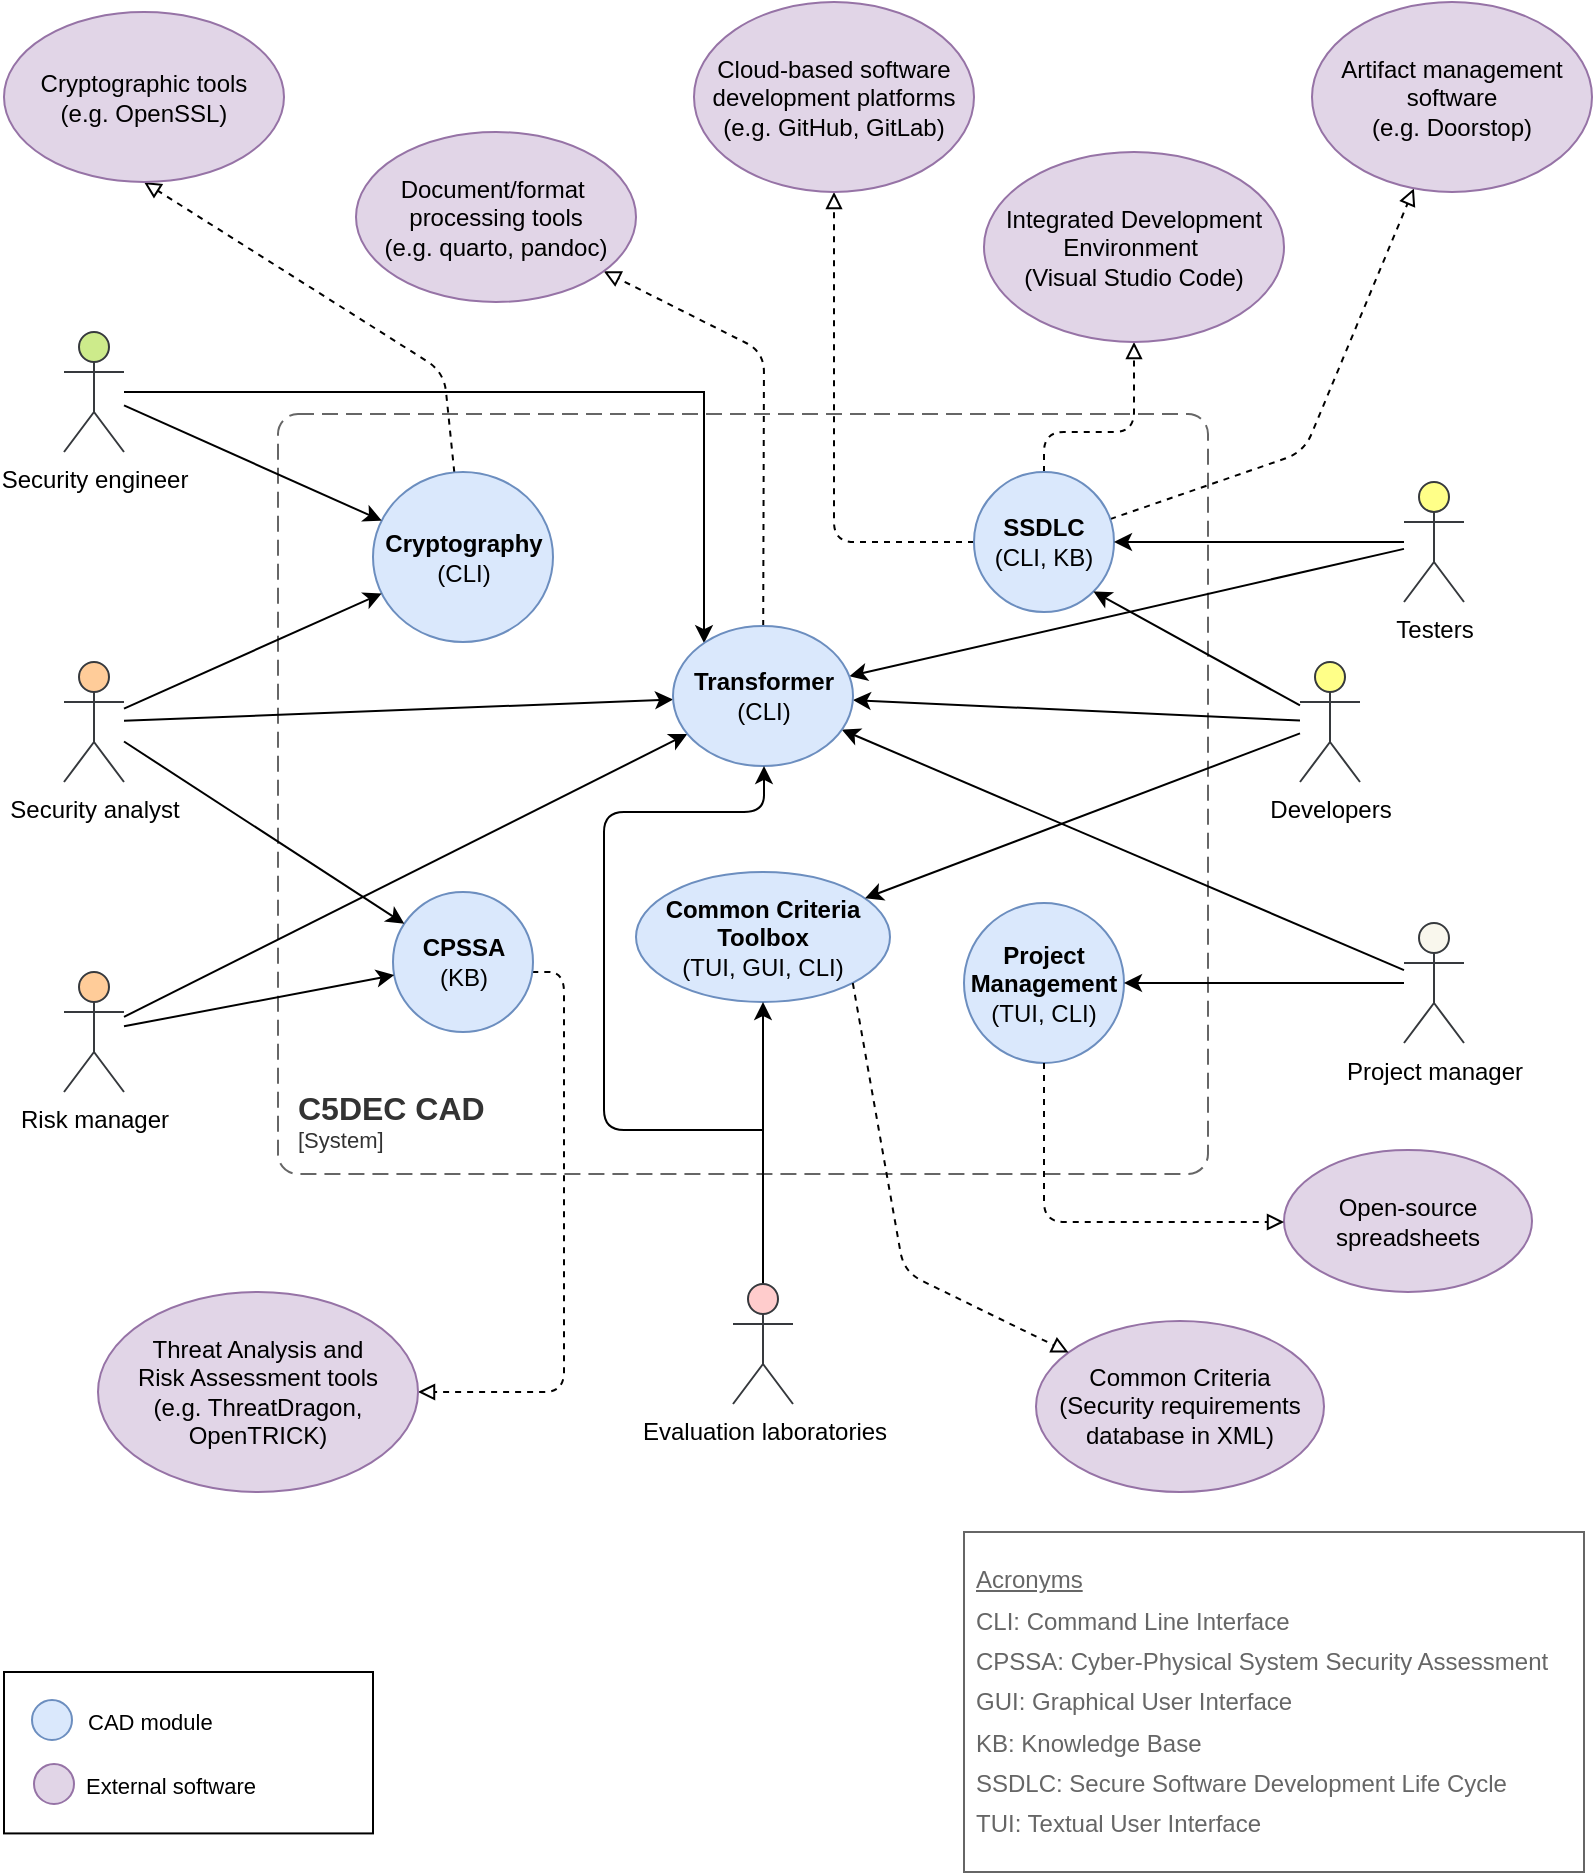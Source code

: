 <mxfile version="26.2.15">
  <diagram id="ytGwrhohGWw4CPeeJFjh" name="Page-1">
    <mxGraphModel dx="1426" dy="859" grid="1" gridSize="10" guides="1" tooltips="1" connect="1" arrows="1" fold="1" page="1" pageScale="1" pageWidth="827" pageHeight="1169" background="#ffffff" math="0" shadow="0">
      <root>
        <mxCell id="0" />
        <mxCell id="1" parent="0" />
        <object placeholders="1" c4Name="C5DEC CAD" c4Type="SystemScopeBoundary" c4Application="System" label="&lt;font style=&quot;font-size: 16px&quot;&gt;&lt;b&gt;&lt;div style=&quot;text-align: left&quot;&gt;%c4Name%&lt;/div&gt;&lt;/b&gt;&lt;/font&gt;&lt;div style=&quot;text-align: left&quot;&gt;[%c4Application%]&lt;/div&gt;" id="17">
          <mxCell style="rounded=1;fontSize=11;whiteSpace=wrap;html=1;dashed=1;arcSize=20;fillColor=none;strokeColor=#666666;fontColor=#333333;labelBackgroundColor=none;align=left;verticalAlign=bottom;labelBorderColor=none;spacingTop=0;spacing=10;dashPattern=8 4;metaEdit=1;rotatable=0;perimeter=rectanglePerimeter;noLabel=0;labelPadding=0;allowArrows=0;connectable=0;expand=0;recursiveResize=0;editable=1;pointerEvents=0;absoluteArcSize=1;points=[[0.25,0,0],[0.5,0,0],[0.75,0,0],[1,0.25,0],[1,0.5,0],[1,0.75,0],[0.75,1,0],[0.5,1,0],[0.25,1,0],[0,0.75,0],[0,0.5,0],[0,0.25,0]];" parent="1" vertex="1">
            <mxGeometry x="157" y="231" width="465" height="380" as="geometry" />
          </mxCell>
        </object>
        <mxCell id="20" value="&lt;b&gt;Project&lt;/b&gt;&lt;div&gt;&lt;b&gt;Management&lt;/b&gt;&lt;/div&gt;&lt;div&gt;(TUI, CLI)&lt;/div&gt;" style="ellipse;whiteSpace=wrap;html=1;fillColor=#dae8fc;strokeColor=#6c8ebf;sketch=0;shadow=0;aspect=fixed;" parent="1" vertex="1">
          <mxGeometry x="500" y="475.5" width="80" height="80" as="geometry" />
        </mxCell>
        <mxCell id="56" value="" style="html=1;rounded=1;dashed=1;strokeColor=default;align=center;verticalAlign=middle;fontFamily=Helvetica;fontSize=11;fontColor=default;labelBackgroundColor=default;endArrow=block;endFill=0;edgeStyle=orthogonalEdgeStyle;" parent="1" source="24" target="55" edge="1">
          <mxGeometry relative="1" as="geometry">
            <Array as="points">
              <mxPoint x="435" y="295" />
            </Array>
          </mxGeometry>
        </mxCell>
        <mxCell id="66" style="shape=connector;rounded=1;html=1;dashed=1;strokeColor=default;align=center;verticalAlign=middle;fontFamily=Helvetica;fontSize=11;fontColor=default;labelBackgroundColor=default;endArrow=block;endFill=0;" parent="1" source="24" target="57" edge="1">
          <mxGeometry relative="1" as="geometry">
            <Array as="points">
              <mxPoint x="670" y="250" />
            </Array>
          </mxGeometry>
        </mxCell>
        <mxCell id="68" style="edgeStyle=orthogonalEdgeStyle;shape=connector;rounded=1;html=1;dashed=1;strokeColor=default;align=center;verticalAlign=middle;fontFamily=Helvetica;fontSize=11;fontColor=default;labelBackgroundColor=default;endArrow=block;endFill=0;" parent="1" source="24" target="67" edge="1">
          <mxGeometry relative="1" as="geometry">
            <Array as="points">
              <mxPoint x="540" y="240" />
              <mxPoint x="585" y="240" />
            </Array>
          </mxGeometry>
        </mxCell>
        <mxCell id="24" value="&lt;b&gt;SSDLC&lt;/b&gt;&lt;div&gt;(CLI, KB)&lt;/div&gt;" style="ellipse;whiteSpace=wrap;html=1;fillColor=#dae8fc;strokeColor=#6c8ebf;sketch=0;shadow=0;aspect=fixed;" parent="1" vertex="1">
          <mxGeometry x="505" y="260" width="70" height="70" as="geometry" />
        </mxCell>
        <mxCell id="36" value="&lt;b&gt;Common Criteria&lt;/b&gt;&lt;div&gt;&lt;b&gt;Toolbox&lt;/b&gt;&lt;/div&gt;&lt;div&gt;(TUI, GUI, CLI)&lt;/div&gt;" style="ellipse;whiteSpace=wrap;html=1;fillColor=#dae8fc;strokeColor=#6c8ebf;sketch=0;shadow=0;" parent="1" vertex="1">
          <mxGeometry x="336" y="460" width="127" height="65" as="geometry" />
        </mxCell>
        <mxCell id="65" style="edgeStyle=orthogonalEdgeStyle;html=1;dashed=1;endArrow=block;endFill=0;" parent="1" source="40" target="58" edge="1">
          <mxGeometry relative="1" as="geometry">
            <Array as="points">
              <mxPoint x="300" y="510" />
              <mxPoint x="300" y="720" />
            </Array>
          </mxGeometry>
        </mxCell>
        <mxCell id="40" value="&lt;b&gt;CPSSA&lt;/b&gt;&lt;div&gt;(KB)&lt;/div&gt;" style="ellipse;whiteSpace=wrap;html=1;fillColor=#dae8fc;strokeColor=#6c8ebf;sketch=0;shadow=0;aspect=fixed;" parent="1" vertex="1">
          <mxGeometry x="214.5" y="470" width="70" height="70" as="geometry" />
        </mxCell>
        <mxCell id="54" value="" style="html=1;rounded=1;dashed=1;strokeColor=default;align=center;verticalAlign=middle;fontFamily=Helvetica;fontSize=11;fontColor=default;labelBackgroundColor=default;endArrow=block;endFill=0;entryX=0.5;entryY=1;entryDx=0;entryDy=0;" parent="1" source="41" target="53" edge="1">
          <mxGeometry relative="1" as="geometry">
            <Array as="points">
              <mxPoint x="240" y="210" />
            </Array>
          </mxGeometry>
        </mxCell>
        <mxCell id="41" value="&lt;b&gt;Cryptography&lt;/b&gt;&lt;div&gt;(CLI)&lt;/div&gt;" style="ellipse;whiteSpace=wrap;html=1;fillColor=#dae8fc;strokeColor=#6c8ebf;sketch=0;shadow=0;" parent="1" vertex="1">
          <mxGeometry x="204.5" y="260" width="90" height="85" as="geometry" />
        </mxCell>
        <mxCell id="43" style="edgeStyle=orthogonalEdgeStyle;html=1;rounded=0;curved=0;" parent="1" source="42" target="20" edge="1">
          <mxGeometry relative="1" as="geometry">
            <Array as="points">
              <mxPoint x="600" y="516" />
              <mxPoint x="600" y="516" />
            </Array>
          </mxGeometry>
        </mxCell>
        <mxCell id="89" style="edgeStyle=none;html=1;" parent="1" source="42" target="83" edge="1">
          <mxGeometry relative="1" as="geometry" />
        </mxCell>
        <mxCell id="42" value="Project manager" style="shape=umlActor;html=1;verticalLabelPosition=bottom;verticalAlign=top;align=center;fillColor=#f9f7ed;strokeColor=#36393d;" parent="1" vertex="1">
          <mxGeometry x="720" y="485.5" width="30" height="60" as="geometry" />
        </mxCell>
        <mxCell id="48" style="edgeStyle=none;html=1;" parent="1" source="44" target="41" edge="1">
          <mxGeometry relative="1" as="geometry" />
        </mxCell>
        <mxCell id="86" style="edgeStyle=orthogonalEdgeStyle;html=1;rounded=0;curved=0;" parent="1" source="44" target="83" edge="1">
          <mxGeometry relative="1" as="geometry">
            <Array as="points">
              <mxPoint x="370" y="220" />
            </Array>
          </mxGeometry>
        </mxCell>
        <mxCell id="44" value="Security engineer" style="shape=umlActor;html=1;verticalLabelPosition=bottom;verticalAlign=top;align=center;fillColor=#cdeb8b;strokeColor=#36393d;" parent="1" vertex="1">
          <mxGeometry x="50" y="190" width="30" height="60" as="geometry" />
        </mxCell>
        <mxCell id="46" style="edgeStyle=none;html=1;" parent="1" source="45" target="40" edge="1">
          <mxGeometry relative="1" as="geometry" />
        </mxCell>
        <mxCell id="47" style="edgeStyle=none;html=1;" parent="1" source="45" target="41" edge="1">
          <mxGeometry relative="1" as="geometry" />
        </mxCell>
        <mxCell id="84" style="edgeStyle=none;html=1;" parent="1" source="45" target="83" edge="1">
          <mxGeometry relative="1" as="geometry" />
        </mxCell>
        <mxCell id="45" value="Security analyst" style="shape=umlActor;html=1;verticalLabelPosition=bottom;verticalAlign=top;align=center;fillColor=#ffcc99;strokeColor=#36393d;" parent="1" vertex="1">
          <mxGeometry x="50" y="355" width="30" height="60" as="geometry" />
        </mxCell>
        <mxCell id="50" style="edgeStyle=none;html=1;" parent="1" source="49" target="40" edge="1">
          <mxGeometry relative="1" as="geometry" />
        </mxCell>
        <mxCell id="85" style="edgeStyle=none;html=1;" parent="1" source="49" target="83" edge="1">
          <mxGeometry relative="1" as="geometry" />
        </mxCell>
        <mxCell id="49" value="Risk manager" style="shape=umlActor;html=1;verticalLabelPosition=bottom;verticalAlign=top;align=center;fillColor=#ffcc99;strokeColor=#36393d;" parent="1" vertex="1">
          <mxGeometry x="50" y="510" width="30" height="60" as="geometry" />
        </mxCell>
        <mxCell id="53" value="Cryptographic tools&lt;div&gt;(e.g. OpenSSL)&lt;/div&gt;" style="ellipse;whiteSpace=wrap;html=1;fillColor=#e1d5e7;strokeColor=#9673a6;sketch=0;shadow=0;" parent="1" vertex="1">
          <mxGeometry x="20" y="30" width="140" height="85" as="geometry" />
        </mxCell>
        <mxCell id="55" value="Cloud-based software development platforms&lt;div&gt;(e.g. GitHub, GitLab)&lt;/div&gt;" style="ellipse;whiteSpace=wrap;html=1;fillColor=#e1d5e7;strokeColor=#9673a6;sketch=0;shadow=0;" parent="1" vertex="1">
          <mxGeometry x="365" y="25" width="140" height="95" as="geometry" />
        </mxCell>
        <mxCell id="57" value="Artifact management software&lt;div&gt;(e.g. Doorstop)&lt;/div&gt;" style="ellipse;whiteSpace=wrap;html=1;fillColor=#e1d5e7;strokeColor=#9673a6;sketch=0;shadow=0;" parent="1" vertex="1">
          <mxGeometry x="674" y="25" width="140" height="95" as="geometry" />
        </mxCell>
        <mxCell id="58" value="Threat Analysis and&lt;div&gt;Risk Assessment tools&lt;br&gt;&lt;div&gt;(e.g. ThreatDragon, OpenTRICK)&lt;/div&gt;&lt;/div&gt;" style="ellipse;whiteSpace=wrap;html=1;fillColor=#e1d5e7;strokeColor=#9673a6;sketch=0;shadow=0;" parent="1" vertex="1">
          <mxGeometry x="67" y="670" width="160" height="100" as="geometry" />
        </mxCell>
        <mxCell id="99" style="edgeStyle=orthogonalEdgeStyle;html=1;entryX=0.5;entryY=1;entryDx=0;entryDy=0;" parent="1" source="59" target="36" edge="1">
          <mxGeometry relative="1" as="geometry" />
        </mxCell>
        <mxCell id="59" value="Evaluation laboratories" style="shape=umlActor;html=1;verticalLabelPosition=bottom;verticalAlign=top;align=center;fillColor=#ffcccc;strokeColor=#36393d;" parent="1" vertex="1">
          <mxGeometry x="384.5" y="666" width="30" height="60" as="geometry" />
        </mxCell>
        <mxCell id="62" style="edgeStyle=none;html=1;entryX=1;entryY=1;entryDx=0;entryDy=0;" parent="1" source="61" target="24" edge="1">
          <mxGeometry relative="1" as="geometry" />
        </mxCell>
        <mxCell id="64" style="edgeStyle=none;html=1;" parent="1" source="61" target="36" edge="1">
          <mxGeometry relative="1" as="geometry">
            <mxPoint x="460" y="420" as="targetPoint" />
          </mxGeometry>
        </mxCell>
        <mxCell id="88" style="edgeStyle=none;html=1;" parent="1" source="61" target="83" edge="1">
          <mxGeometry relative="1" as="geometry" />
        </mxCell>
        <mxCell id="61" value="Developers" style="shape=umlActor;html=1;verticalLabelPosition=bottom;verticalAlign=top;align=center;fillColor=#ffff88;strokeColor=#36393d;" parent="1" vertex="1">
          <mxGeometry x="668" y="355" width="30" height="60" as="geometry" />
        </mxCell>
        <mxCell id="67" value="Integrated Development&lt;div&gt;Environment&amp;nbsp;&lt;div&gt;(Visual Studio Code)&lt;/div&gt;&lt;/div&gt;" style="ellipse;whiteSpace=wrap;html=1;fillColor=#e1d5e7;strokeColor=#9673a6;sketch=0;shadow=0;" parent="1" vertex="1">
          <mxGeometry x="510" y="100" width="150" height="95" as="geometry" />
        </mxCell>
        <mxCell id="70" style="shape=connector;rounded=0;html=1;entryX=1;entryY=0.5;entryDx=0;entryDy=0;strokeColor=default;align=center;verticalAlign=middle;fontFamily=Helvetica;fontSize=11;fontColor=default;labelBackgroundColor=default;endArrow=classic;endFill=1;" parent="1" source="69" target="24" edge="1">
          <mxGeometry relative="1" as="geometry" />
        </mxCell>
        <mxCell id="87" style="edgeStyle=none;html=1;" parent="1" source="69" target="83" edge="1">
          <mxGeometry relative="1" as="geometry" />
        </mxCell>
        <mxCell id="69" value="Testers" style="shape=umlActor;html=1;verticalLabelPosition=bottom;verticalAlign=top;align=center;fillColor=#ffff88;strokeColor=#36393d;" parent="1" vertex="1">
          <mxGeometry x="720" y="265" width="30" height="60" as="geometry" />
        </mxCell>
        <mxCell id="76" value="&lt;div&gt;&lt;font style=&quot;font-size: 12px;&quot;&gt;&lt;u&gt;Acronyms&lt;/u&gt;&lt;/font&gt;&lt;/div&gt;&lt;div&gt;&lt;font style=&quot;font-size: 12px;&quot;&gt;CLI: Command Line Interface&lt;/font&gt;&lt;/div&gt;&lt;div&gt;&lt;font style=&quot;font-size: 12px;&quot;&gt;CPSSA:&amp;nbsp;&lt;/font&gt;&lt;span style=&quot;background-color: light-dark(#ffffff, var(--ge-dark-color, #121212));&quot;&gt;&lt;font style=&quot;font-size: 12px;&quot;&gt;Cyber-Physical System Security Assessment&lt;/font&gt;&lt;/span&gt;&lt;/div&gt;&lt;div&gt;&lt;span style=&quot;background-color: light-dark(#ffffff, var(--ge-dark-color, #121212));&quot;&gt;&lt;font style=&quot;font-size: 12px;&quot;&gt;GUI: Graphical User Interface&lt;/font&gt;&lt;/span&gt;&lt;/div&gt;&lt;div&gt;&lt;span style=&quot;background-color: light-dark(#ffffff, var(--ge-dark-color, #121212));&quot;&gt;&lt;font style=&quot;font-size: 12px;&quot;&gt;KB: Knowledge Base&lt;/font&gt;&lt;/span&gt;&lt;/div&gt;&lt;a id=&quot;user-content-cyber-physical-system-security-assessment-cpssa&quot; class=&quot;anchor&quot; aria-hidden=&quot;true&quot; href=&quot;#cyber-physical-system-security-assessment-cpssa&quot;&gt;&lt;/a&gt;&lt;font style=&quot;font-size: 12px;&quot;&gt;SSDLC: Secure Software Development Life Cycle&lt;/font&gt;&lt;div&gt;&lt;span style=&quot;font-size: 12px;&quot;&gt;TUI: Textual User Interface&lt;/span&gt;&lt;/div&gt;" style="strokeWidth=1;shadow=0;dashed=0;align=center;html=1;shape=mxgraph.mockup.text.textBox;fontColor=#666666;align=left;fontSize=17;spacingLeft=4;spacingTop=-3;whiteSpace=wrap;strokeColor=#666666;mainText=;fontFamily=Helvetica;labelBackgroundColor=default;" parent="1" vertex="1">
          <mxGeometry x="500" y="790" width="310" height="170" as="geometry" />
        </mxCell>
        <mxCell id="77" value="" style="group" parent="1" vertex="1" connectable="0">
          <mxGeometry x="20" y="860" width="184.5" height="80.71" as="geometry" />
        </mxCell>
        <mxCell id="28" value="" style="group" parent="77" vertex="1" connectable="0">
          <mxGeometry width="184.5" height="80.71" as="geometry" />
        </mxCell>
        <mxCell id="29" value="" style="rounded=0;whiteSpace=wrap;html=1;fillColor=none;" parent="28" vertex="1">
          <mxGeometry width="184.5" height="80.71" as="geometry" />
        </mxCell>
        <mxCell id="72" value="CAD module" style="text;html=1;align=left;verticalAlign=middle;resizable=0;points=[];autosize=1;strokeColor=none;fillColor=none;fontFamily=Helvetica;fontSize=11;fontColor=default;labelBackgroundColor=default;" parent="28" vertex="1">
          <mxGeometry x="40" y="10" width="90" height="30" as="geometry" />
        </mxCell>
        <mxCell id="73" value="External software" style="text;html=1;align=left;verticalAlign=middle;resizable=0;points=[];autosize=1;strokeColor=none;fillColor=none;fontFamily=Helvetica;fontSize=11;fontColor=default;labelBackgroundColor=default;" parent="28" vertex="1">
          <mxGeometry x="39" y="42" width="110" height="30" as="geometry" />
        </mxCell>
        <mxCell id="74" value="" style="ellipse;whiteSpace=wrap;html=1;fillColor=#e1d5e7;strokeColor=#9673a6;sketch=0;shadow=0;aspect=fixed;" parent="28" vertex="1">
          <mxGeometry x="15" y="46" width="20" height="20" as="geometry" />
        </mxCell>
        <mxCell id="71" value="" style="ellipse;whiteSpace=wrap;html=1;fillColor=#dae8fc;strokeColor=#6c8ebf;sketch=0;shadow=0;aspect=fixed;" parent="77" vertex="1">
          <mxGeometry x="14" y="14" width="20" height="20" as="geometry" />
        </mxCell>
        <mxCell id="78" value="Common Criteria&lt;div&gt;(Security requirements database in XML)&lt;/div&gt;" style="ellipse;whiteSpace=wrap;html=1;fillColor=#e1d5e7;strokeColor=#9673a6;sketch=0;shadow=0;" parent="1" vertex="1">
          <mxGeometry x="536" y="684.5" width="144" height="85.5" as="geometry" />
        </mxCell>
        <mxCell id="79" style="shape=connector;rounded=1;html=1;dashed=1;strokeColor=default;align=center;verticalAlign=middle;fontFamily=Helvetica;fontSize=11;fontColor=default;labelBackgroundColor=default;endArrow=block;endFill=0;exitX=1;exitY=1;exitDx=0;exitDy=0;" parent="1" source="36" target="78" edge="1">
          <mxGeometry relative="1" as="geometry">
            <Array as="points">
              <mxPoint x="470" y="660" />
            </Array>
            <mxPoint x="517" y="330" as="sourcePoint" />
            <mxPoint x="725" y="235" as="targetPoint" />
          </mxGeometry>
        </mxCell>
        <mxCell id="81" value="Open-source spreadsheets" style="ellipse;whiteSpace=wrap;html=1;fillColor=#e1d5e7;strokeColor=#9673a6;sketch=0;shadow=0;" parent="1" vertex="1">
          <mxGeometry x="660" y="599" width="124" height="71" as="geometry" />
        </mxCell>
        <mxCell id="82" style="edgeStyle=orthogonalEdgeStyle;shape=connector;rounded=1;html=1;dashed=1;strokeColor=default;align=center;verticalAlign=middle;fontFamily=Helvetica;fontSize=11;fontColor=default;labelBackgroundColor=default;endArrow=block;endFill=0;" parent="1" source="20" target="81" edge="1">
          <mxGeometry relative="1" as="geometry">
            <Array as="points">
              <mxPoint x="540" y="635" />
            </Array>
            <mxPoint x="451" y="450" as="sourcePoint" />
            <mxPoint x="732" y="490" as="targetPoint" />
          </mxGeometry>
        </mxCell>
        <mxCell id="92" style="html=1;dashed=1;endArrow=block;endFill=0;elbow=vertical;" parent="1" source="83" target="91" edge="1">
          <mxGeometry relative="1" as="geometry">
            <Array as="points">
              <mxPoint x="400" y="200" />
            </Array>
          </mxGeometry>
        </mxCell>
        <mxCell id="83" value="&lt;div&gt;&lt;b&gt;Transformer&lt;/b&gt;&lt;div&gt;(CLI)&lt;/div&gt;&lt;/div&gt;" style="ellipse;whiteSpace=wrap;html=1;fillColor=#dae8fc;strokeColor=#6c8ebf;sketch=0;shadow=0;" parent="1" vertex="1">
          <mxGeometry x="354.5" y="337" width="90" height="70" as="geometry" />
        </mxCell>
        <mxCell id="91" value="Document/format&amp;nbsp;&lt;div&gt;processing tools&lt;div&gt;(e.g. quarto, pandoc)&lt;/div&gt;&lt;/div&gt;" style="ellipse;whiteSpace=wrap;html=1;fillColor=#e1d5e7;strokeColor=#9673a6;sketch=0;shadow=0;" parent="1" vertex="1">
          <mxGeometry x="196" y="90" width="140" height="85" as="geometry" />
        </mxCell>
        <mxCell id="101" style="edgeStyle=orthogonalEdgeStyle;html=1;" parent="1" source="93" target="83" edge="1">
          <mxGeometry relative="1" as="geometry">
            <Array as="points">
              <mxPoint x="320" y="589" />
              <mxPoint x="320" y="430" />
              <mxPoint x="400" y="430" />
            </Array>
          </mxGeometry>
        </mxCell>
        <mxCell id="93" value="" style="shape=waypoint;sketch=0;fillStyle=solid;size=6;pointerEvents=1;points=[];fillColor=none;resizable=0;rotatable=0;perimeter=centerPerimeter;snapToPoint=1;strokeColor=none;" parent="1" vertex="1">
          <mxGeometry x="389.5" y="579" width="20" height="20" as="geometry" />
        </mxCell>
      </root>
    </mxGraphModel>
  </diagram>
</mxfile>
